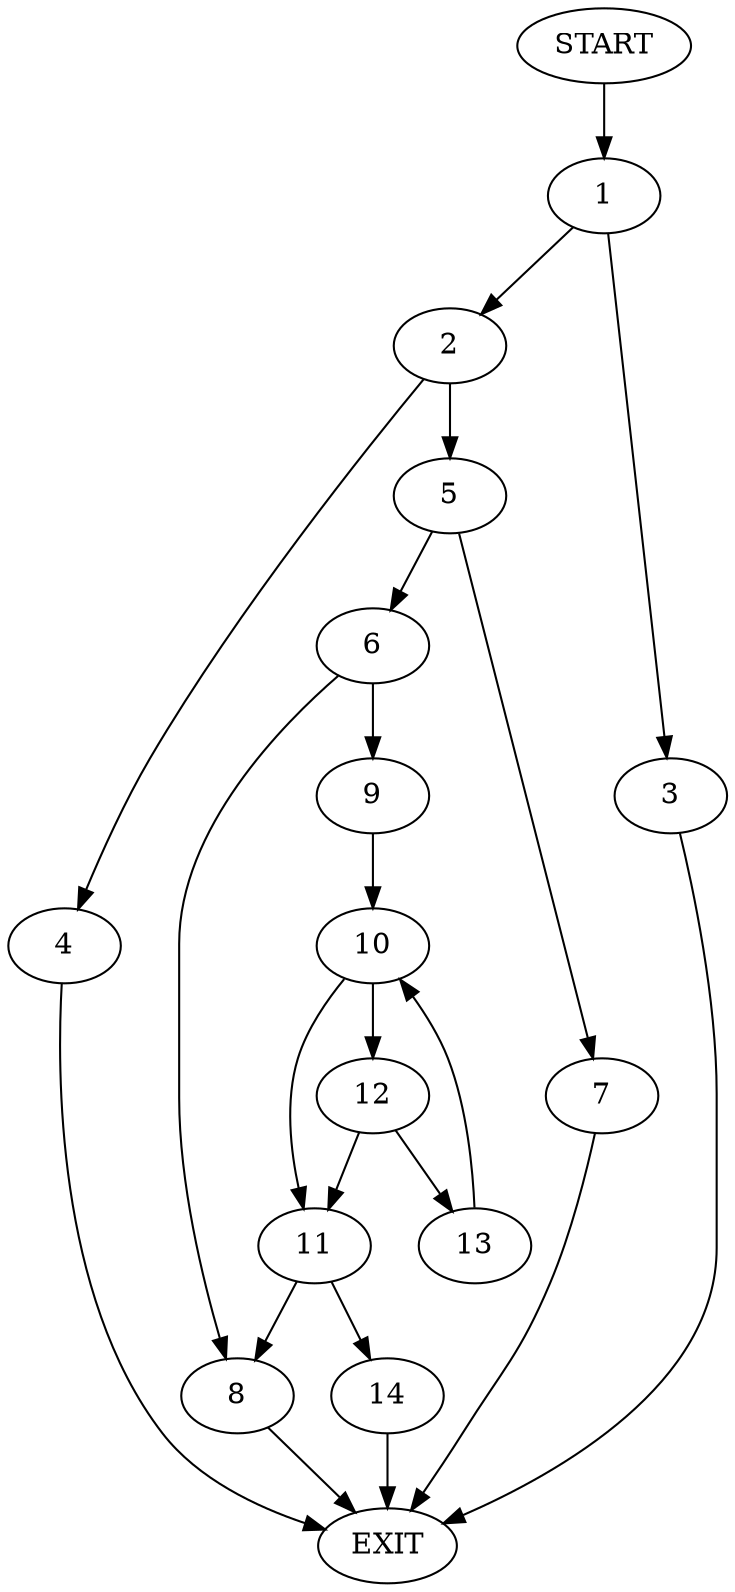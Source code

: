 digraph {
0 [label="START"]
15 [label="EXIT"]
0 -> 1
1 -> 2
1 -> 3
3 -> 15
2 -> 4
2 -> 5
4 -> 15
5 -> 6
5 -> 7
7 -> 15
6 -> 8
6 -> 9
8 -> 15
9 -> 10
10 -> 11
10 -> 12
12 -> 11
12 -> 13
11 -> 8
11 -> 14
13 -> 10
14 -> 15
}
